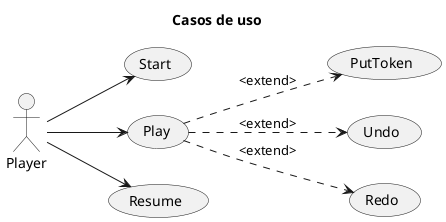 @startuml
title "Casos de uso"
left to right direction

actor :Player:

Player --> (Start)
Player --> (Play)
Player --> (Resume)
Play ..> (PutToken) :<extend>
Play ..> (Undo) :<extend>
Play ..> (Redo) :<extend>

@enduml